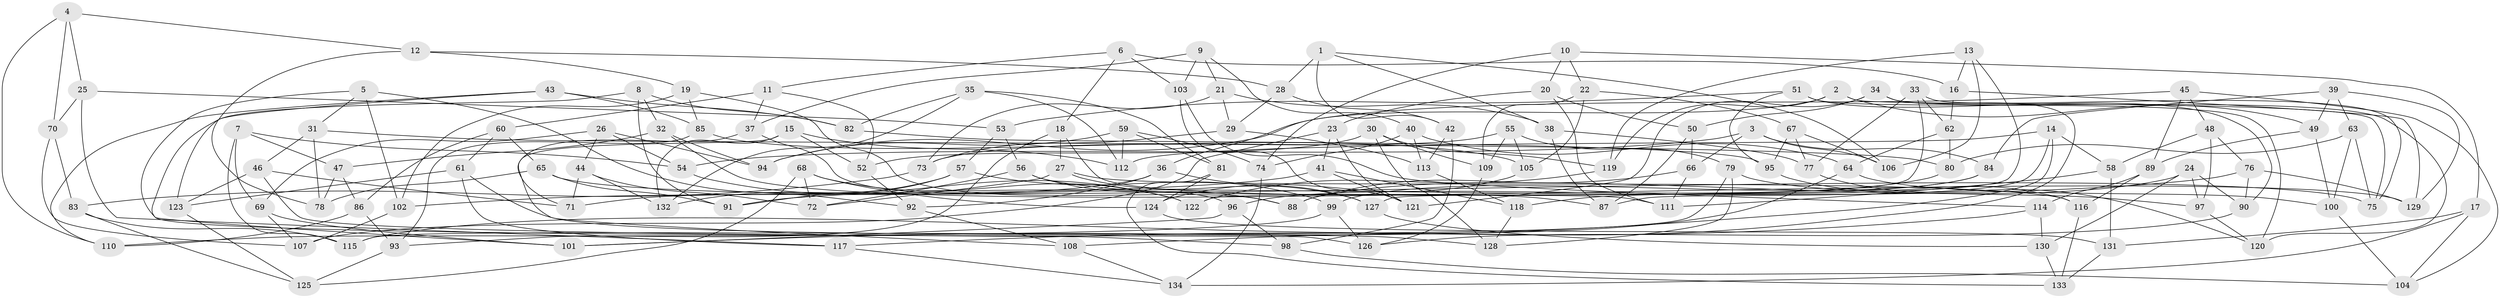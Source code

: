 // Generated by graph-tools (version 1.1) at 2025/16/03/09/25 04:16:39]
// undirected, 134 vertices, 268 edges
graph export_dot {
graph [start="1"]
  node [color=gray90,style=filled];
  1;
  2;
  3;
  4;
  5;
  6;
  7;
  8;
  9;
  10;
  11;
  12;
  13;
  14;
  15;
  16;
  17;
  18;
  19;
  20;
  21;
  22;
  23;
  24;
  25;
  26;
  27;
  28;
  29;
  30;
  31;
  32;
  33;
  34;
  35;
  36;
  37;
  38;
  39;
  40;
  41;
  42;
  43;
  44;
  45;
  46;
  47;
  48;
  49;
  50;
  51;
  52;
  53;
  54;
  55;
  56;
  57;
  58;
  59;
  60;
  61;
  62;
  63;
  64;
  65;
  66;
  67;
  68;
  69;
  70;
  71;
  72;
  73;
  74;
  75;
  76;
  77;
  78;
  79;
  80;
  81;
  82;
  83;
  84;
  85;
  86;
  87;
  88;
  89;
  90;
  91;
  92;
  93;
  94;
  95;
  96;
  97;
  98;
  99;
  100;
  101;
  102;
  103;
  104;
  105;
  106;
  107;
  108;
  109;
  110;
  111;
  112;
  113;
  114;
  115;
  116;
  117;
  118;
  119;
  120;
  121;
  122;
  123;
  124;
  125;
  126;
  127;
  128;
  129;
  130;
  131;
  132;
  133;
  134;
  1 -- 38;
  1 -- 28;
  1 -- 42;
  1 -- 106;
  2 -- 75;
  2 -- 49;
  2 -- 36;
  2 -- 119;
  3 -- 84;
  3 -- 66;
  3 -- 106;
  3 -- 54;
  4 -- 70;
  4 -- 12;
  4 -- 25;
  4 -- 110;
  5 -- 102;
  5 -- 126;
  5 -- 31;
  5 -- 92;
  6 -- 18;
  6 -- 16;
  6 -- 103;
  6 -- 11;
  7 -- 69;
  7 -- 54;
  7 -- 115;
  7 -- 47;
  8 -- 82;
  8 -- 101;
  8 -- 91;
  8 -- 32;
  9 -- 37;
  9 -- 21;
  9 -- 40;
  9 -- 103;
  10 -- 17;
  10 -- 20;
  10 -- 74;
  10 -- 22;
  11 -- 37;
  11 -- 52;
  11 -- 60;
  12 -- 28;
  12 -- 78;
  12 -- 19;
  13 -- 127;
  13 -- 16;
  13 -- 119;
  13 -- 106;
  14 -- 87;
  14 -- 58;
  14 -- 101;
  14 -- 112;
  15 -- 108;
  15 -- 132;
  15 -- 52;
  15 -- 112;
  16 -- 129;
  16 -- 62;
  17 -- 131;
  17 -- 134;
  17 -- 104;
  18 -- 111;
  18 -- 93;
  18 -- 27;
  19 -- 102;
  19 -- 85;
  19 -- 88;
  20 -- 23;
  20 -- 111;
  20 -- 50;
  21 -- 38;
  21 -- 73;
  21 -- 29;
  22 -- 109;
  22 -- 67;
  22 -- 105;
  23 -- 107;
  23 -- 121;
  23 -- 41;
  24 -- 130;
  24 -- 88;
  24 -- 90;
  24 -- 97;
  25 -- 117;
  25 -- 53;
  25 -- 70;
  26 -- 54;
  26 -- 69;
  26 -- 94;
  26 -- 44;
  27 -- 72;
  27 -- 116;
  27 -- 127;
  28 -- 29;
  28 -- 42;
  29 -- 73;
  29 -- 113;
  30 -- 119;
  30 -- 128;
  30 -- 109;
  30 -- 52;
  31 -- 46;
  31 -- 78;
  31 -- 80;
  32 -- 47;
  32 -- 94;
  32 -- 129;
  33 -- 77;
  33 -- 122;
  33 -- 75;
  33 -- 62;
  34 -- 121;
  34 -- 50;
  34 -- 120;
  34 -- 108;
  35 -- 132;
  35 -- 112;
  35 -- 82;
  35 -- 81;
  36 -- 92;
  36 -- 71;
  36 -- 127;
  37 -- 96;
  37 -- 71;
  38 -- 77;
  38 -- 87;
  39 -- 63;
  39 -- 49;
  39 -- 84;
  39 -- 129;
  40 -- 64;
  40 -- 113;
  40 -- 74;
  41 -- 118;
  41 -- 102;
  41 -- 121;
  42 -- 98;
  42 -- 113;
  43 -- 123;
  43 -- 85;
  43 -- 110;
  43 -- 82;
  44 -- 132;
  44 -- 72;
  44 -- 71;
  45 -- 104;
  45 -- 48;
  45 -- 89;
  45 -- 94;
  46 -- 71;
  46 -- 98;
  46 -- 123;
  47 -- 86;
  47 -- 78;
  48 -- 76;
  48 -- 97;
  48 -- 58;
  49 -- 100;
  49 -- 89;
  50 -- 66;
  50 -- 87;
  51 -- 120;
  51 -- 53;
  51 -- 95;
  51 -- 90;
  52 -- 92;
  53 -- 56;
  53 -- 57;
  54 -- 122;
  55 -- 73;
  55 -- 79;
  55 -- 109;
  55 -- 105;
  56 -- 88;
  56 -- 87;
  56 -- 72;
  57 -- 91;
  57 -- 132;
  57 -- 99;
  58 -- 131;
  58 -- 111;
  59 -- 94;
  59 -- 112;
  59 -- 81;
  59 -- 74;
  60 -- 86;
  60 -- 65;
  60 -- 61;
  61 -- 128;
  61 -- 123;
  61 -- 117;
  62 -- 64;
  62 -- 80;
  63 -- 75;
  63 -- 100;
  63 -- 80;
  64 -- 115;
  64 -- 100;
  65 -- 78;
  65 -- 91;
  65 -- 75;
  66 -- 111;
  66 -- 88;
  67 -- 95;
  67 -- 106;
  67 -- 77;
  68 -- 72;
  68 -- 122;
  68 -- 125;
  68 -- 124;
  69 -- 107;
  69 -- 101;
  70 -- 83;
  70 -- 107;
  73 -- 83;
  74 -- 134;
  76 -- 90;
  76 -- 129;
  76 -- 91;
  77 -- 120;
  79 -- 97;
  79 -- 115;
  79 -- 128;
  80 -- 96;
  81 -- 124;
  81 -- 133;
  82 -- 95;
  83 -- 115;
  83 -- 125;
  84 -- 118;
  84 -- 99;
  85 -- 93;
  85 -- 105;
  86 -- 93;
  86 -- 110;
  89 -- 116;
  89 -- 114;
  90 -- 126;
  92 -- 108;
  93 -- 125;
  95 -- 116;
  96 -- 98;
  96 -- 101;
  97 -- 120;
  98 -- 104;
  99 -- 110;
  99 -- 126;
  100 -- 104;
  102 -- 107;
  103 -- 114;
  103 -- 121;
  105 -- 124;
  108 -- 134;
  109 -- 126;
  113 -- 118;
  114 -- 117;
  114 -- 130;
  116 -- 133;
  117 -- 134;
  118 -- 128;
  119 -- 122;
  123 -- 125;
  124 -- 131;
  127 -- 130;
  130 -- 133;
  131 -- 133;
}
